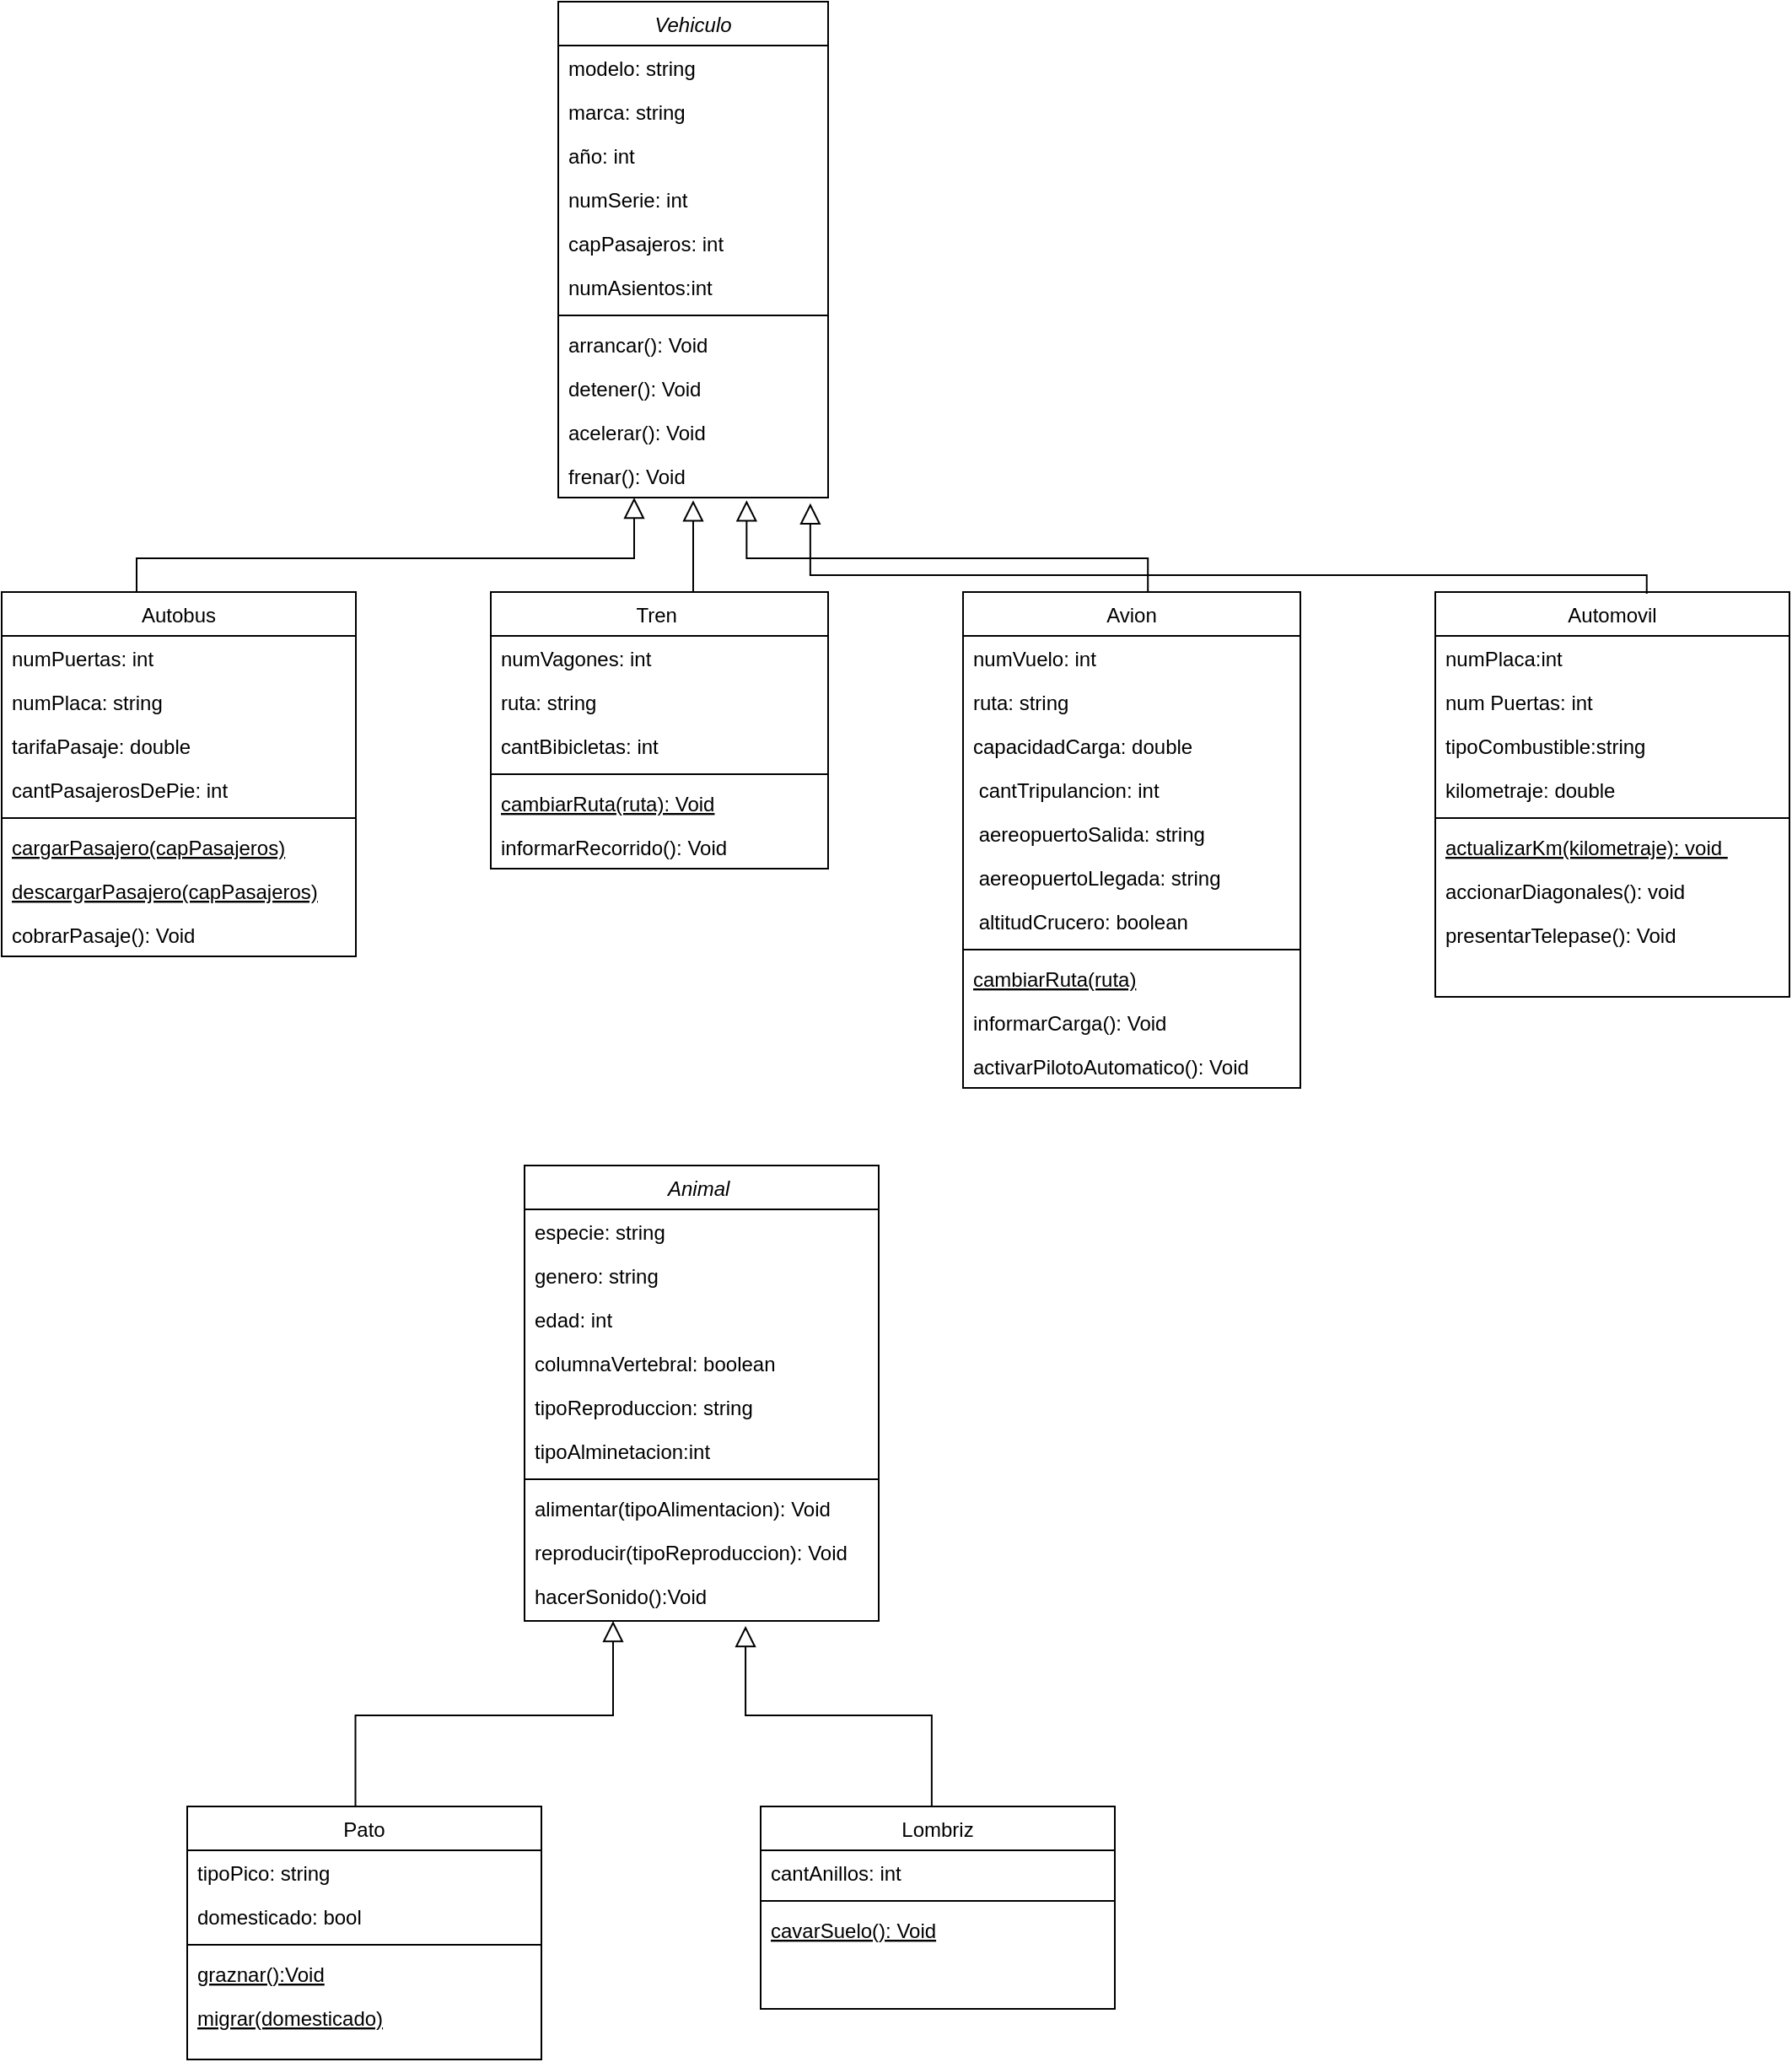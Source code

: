<mxfile version="26.2.3">
  <diagram id="C5RBs43oDa-KdzZeNtuy" name="Page-1">
    <mxGraphModel dx="3147" dy="1171" grid="1" gridSize="10" guides="1" tooltips="1" connect="1" arrows="1" fold="1" page="1" pageScale="1" pageWidth="827" pageHeight="1169" math="0" shadow="0">
      <root>
        <mxCell id="WIyWlLk6GJQsqaUBKTNV-0" />
        <mxCell id="WIyWlLk6GJQsqaUBKTNV-1" parent="WIyWlLk6GJQsqaUBKTNV-0" />
        <mxCell id="zkfFHV4jXpPFQw0GAbJ--0" value="Vehiculo" style="swimlane;fontStyle=2;align=center;verticalAlign=top;childLayout=stackLayout;horizontal=1;startSize=26;horizontalStack=0;resizeParent=1;resizeLast=0;collapsible=1;marginBottom=0;rounded=0;shadow=0;strokeWidth=1;" parent="WIyWlLk6GJQsqaUBKTNV-1" vertex="1">
          <mxGeometry x="-440" y="10" width="160" height="294" as="geometry">
            <mxRectangle x="230" y="140" width="160" height="26" as="alternateBounds" />
          </mxGeometry>
        </mxCell>
        <mxCell id="zkfFHV4jXpPFQw0GAbJ--1" value="modelo: string" style="text;align=left;verticalAlign=top;spacingLeft=4;spacingRight=4;overflow=hidden;rotatable=0;points=[[0,0.5],[1,0.5]];portConstraint=eastwest;" parent="zkfFHV4jXpPFQw0GAbJ--0" vertex="1">
          <mxGeometry y="26" width="160" height="26" as="geometry" />
        </mxCell>
        <mxCell id="_x3xow_RQGuz-umn8x1I-0" value="marca: string" style="text;align=left;verticalAlign=top;spacingLeft=4;spacingRight=4;overflow=hidden;rotatable=0;points=[[0,0.5],[1,0.5]];portConstraint=eastwest;" parent="zkfFHV4jXpPFQw0GAbJ--0" vertex="1">
          <mxGeometry y="52" width="160" height="26" as="geometry" />
        </mxCell>
        <mxCell id="_x3xow_RQGuz-umn8x1I-1" value="año: int" style="text;align=left;verticalAlign=top;spacingLeft=4;spacingRight=4;overflow=hidden;rotatable=0;points=[[0,0.5],[1,0.5]];portConstraint=eastwest;" parent="zkfFHV4jXpPFQw0GAbJ--0" vertex="1">
          <mxGeometry y="78" width="160" height="26" as="geometry" />
        </mxCell>
        <mxCell id="_x3xow_RQGuz-umn8x1I-2" value="numSerie: int" style="text;align=left;verticalAlign=top;spacingLeft=4;spacingRight=4;overflow=hidden;rotatable=0;points=[[0,0.5],[1,0.5]];portConstraint=eastwest;" parent="zkfFHV4jXpPFQw0GAbJ--0" vertex="1">
          <mxGeometry y="104" width="160" height="26" as="geometry" />
        </mxCell>
        <mxCell id="zkfFHV4jXpPFQw0GAbJ--2" value="capPasajeros: int" style="text;align=left;verticalAlign=top;spacingLeft=4;spacingRight=4;overflow=hidden;rotatable=0;points=[[0,0.5],[1,0.5]];portConstraint=eastwest;rounded=0;shadow=0;html=0;" parent="zkfFHV4jXpPFQw0GAbJ--0" vertex="1">
          <mxGeometry y="130" width="160" height="26" as="geometry" />
        </mxCell>
        <mxCell id="zkfFHV4jXpPFQw0GAbJ--3" value="numAsientos:int" style="text;align=left;verticalAlign=top;spacingLeft=4;spacingRight=4;overflow=hidden;rotatable=0;points=[[0,0.5],[1,0.5]];portConstraint=eastwest;rounded=0;shadow=0;html=0;" parent="zkfFHV4jXpPFQw0GAbJ--0" vertex="1">
          <mxGeometry y="156" width="160" height="26" as="geometry" />
        </mxCell>
        <mxCell id="zkfFHV4jXpPFQw0GAbJ--4" value="" style="line;html=1;strokeWidth=1;align=left;verticalAlign=middle;spacingTop=-1;spacingLeft=3;spacingRight=3;rotatable=0;labelPosition=right;points=[];portConstraint=eastwest;" parent="zkfFHV4jXpPFQw0GAbJ--0" vertex="1">
          <mxGeometry y="182" width="160" height="8" as="geometry" />
        </mxCell>
        <mxCell id="zkfFHV4jXpPFQw0GAbJ--5" value="arrancar(): Void" style="text;align=left;verticalAlign=top;spacingLeft=4;spacingRight=4;overflow=hidden;rotatable=0;points=[[0,0.5],[1,0.5]];portConstraint=eastwest;" parent="zkfFHV4jXpPFQw0GAbJ--0" vertex="1">
          <mxGeometry y="190" width="160" height="26" as="geometry" />
        </mxCell>
        <mxCell id="_x3xow_RQGuz-umn8x1I-3" value="detener(): Void" style="text;align=left;verticalAlign=top;spacingLeft=4;spacingRight=4;overflow=hidden;rotatable=0;points=[[0,0.5],[1,0.5]];portConstraint=eastwest;" parent="zkfFHV4jXpPFQw0GAbJ--0" vertex="1">
          <mxGeometry y="216" width="160" height="26" as="geometry" />
        </mxCell>
        <mxCell id="_x3xow_RQGuz-umn8x1I-4" value="acelerar(): Void" style="text;align=left;verticalAlign=top;spacingLeft=4;spacingRight=4;overflow=hidden;rotatable=0;points=[[0,0.5],[1,0.5]];portConstraint=eastwest;" parent="zkfFHV4jXpPFQw0GAbJ--0" vertex="1">
          <mxGeometry y="242" width="160" height="26" as="geometry" />
        </mxCell>
        <mxCell id="_x3xow_RQGuz-umn8x1I-5" value="frenar(): Void" style="text;align=left;verticalAlign=top;spacingLeft=4;spacingRight=4;overflow=hidden;rotatable=0;points=[[0,0.5],[1,0.5]];portConstraint=eastwest;" parent="zkfFHV4jXpPFQw0GAbJ--0" vertex="1">
          <mxGeometry y="268" width="160" height="26" as="geometry" />
        </mxCell>
        <mxCell id="zkfFHV4jXpPFQw0GAbJ--6" value="Autobus" style="swimlane;fontStyle=0;align=center;verticalAlign=top;childLayout=stackLayout;horizontal=1;startSize=26;horizontalStack=0;resizeParent=1;resizeLast=0;collapsible=1;marginBottom=0;rounded=0;shadow=0;strokeWidth=1;" parent="WIyWlLk6GJQsqaUBKTNV-1" vertex="1">
          <mxGeometry x="-770" y="360" width="210" height="216" as="geometry">
            <mxRectangle x="130" y="380" width="160" height="26" as="alternateBounds" />
          </mxGeometry>
        </mxCell>
        <mxCell id="zkfFHV4jXpPFQw0GAbJ--7" value="numPuertas: int " style="text;align=left;verticalAlign=top;spacingLeft=4;spacingRight=4;overflow=hidden;rotatable=0;points=[[0,0.5],[1,0.5]];portConstraint=eastwest;" parent="zkfFHV4jXpPFQw0GAbJ--6" vertex="1">
          <mxGeometry y="26" width="210" height="26" as="geometry" />
        </mxCell>
        <mxCell id="zkfFHV4jXpPFQw0GAbJ--8" value="numPlaca: string" style="text;align=left;verticalAlign=top;spacingLeft=4;spacingRight=4;overflow=hidden;rotatable=0;points=[[0,0.5],[1,0.5]];portConstraint=eastwest;rounded=0;shadow=0;html=0;" parent="zkfFHV4jXpPFQw0GAbJ--6" vertex="1">
          <mxGeometry y="52" width="210" height="26" as="geometry" />
        </mxCell>
        <mxCell id="_x3xow_RQGuz-umn8x1I-13" value="tarifaPasaje: double" style="text;align=left;verticalAlign=top;spacingLeft=4;spacingRight=4;overflow=hidden;rotatable=0;points=[[0,0.5],[1,0.5]];portConstraint=eastwest;rounded=0;shadow=0;html=0;" parent="zkfFHV4jXpPFQw0GAbJ--6" vertex="1">
          <mxGeometry y="78" width="210" height="26" as="geometry" />
        </mxCell>
        <mxCell id="_x3xow_RQGuz-umn8x1I-34" value="cantPasajerosDePie: int" style="text;align=left;verticalAlign=top;spacingLeft=4;spacingRight=4;overflow=hidden;rotatable=0;points=[[0,0.5],[1,0.5]];portConstraint=eastwest;rounded=0;shadow=0;html=0;" parent="zkfFHV4jXpPFQw0GAbJ--6" vertex="1">
          <mxGeometry y="104" width="210" height="26" as="geometry" />
        </mxCell>
        <mxCell id="zkfFHV4jXpPFQw0GAbJ--9" value="" style="line;html=1;strokeWidth=1;align=left;verticalAlign=middle;spacingTop=-1;spacingLeft=3;spacingRight=3;rotatable=0;labelPosition=right;points=[];portConstraint=eastwest;" parent="zkfFHV4jXpPFQw0GAbJ--6" vertex="1">
          <mxGeometry y="130" width="210" height="8" as="geometry" />
        </mxCell>
        <mxCell id="zkfFHV4jXpPFQw0GAbJ--10" value="cargarPasajero(capPasajeros)" style="text;align=left;verticalAlign=top;spacingLeft=4;spacingRight=4;overflow=hidden;rotatable=0;points=[[0,0.5],[1,0.5]];portConstraint=eastwest;fontStyle=4" parent="zkfFHV4jXpPFQw0GAbJ--6" vertex="1">
          <mxGeometry y="138" width="210" height="26" as="geometry" />
        </mxCell>
        <mxCell id="_x3xow_RQGuz-umn8x1I-14" value="descargarPasajero(capPasajeros)" style="text;align=left;verticalAlign=top;spacingLeft=4;spacingRight=4;overflow=hidden;rotatable=0;points=[[0,0.5],[1,0.5]];portConstraint=eastwest;fontStyle=4" parent="zkfFHV4jXpPFQw0GAbJ--6" vertex="1">
          <mxGeometry y="164" width="210" height="26" as="geometry" />
        </mxCell>
        <mxCell id="zkfFHV4jXpPFQw0GAbJ--11" value="cobrarPasaje(): Void" style="text;align=left;verticalAlign=top;spacingLeft=4;spacingRight=4;overflow=hidden;rotatable=0;points=[[0,0.5],[1,0.5]];portConstraint=eastwest;" parent="zkfFHV4jXpPFQw0GAbJ--6" vertex="1">
          <mxGeometry y="190" width="210" height="26" as="geometry" />
        </mxCell>
        <mxCell id="zkfFHV4jXpPFQw0GAbJ--12" value="" style="endArrow=block;endSize=10;endFill=0;shadow=0;strokeWidth=1;rounded=0;curved=0;edgeStyle=elbowEdgeStyle;elbow=vertical;" parent="WIyWlLk6GJQsqaUBKTNV-1" edge="1">
          <mxGeometry width="160" relative="1" as="geometry">
            <mxPoint x="-690" y="360" as="sourcePoint" />
            <mxPoint x="-395" y="304.0" as="targetPoint" />
            <Array as="points">
              <mxPoint x="-555" y="340" />
            </Array>
          </mxGeometry>
        </mxCell>
        <mxCell id="zkfFHV4jXpPFQw0GAbJ--16" value="" style="endArrow=block;endSize=10;endFill=0;shadow=0;strokeWidth=1;rounded=0;curved=0;edgeStyle=elbowEdgeStyle;elbow=horizontal;exitX=0.544;exitY=0.008;exitDx=0;exitDy=0;exitPerimeter=0;entryX=0.505;entryY=1.063;entryDx=0;entryDy=0;entryPerimeter=0;" parent="WIyWlLk6GJQsqaUBKTNV-1" source="_x3xow_RQGuz-umn8x1I-16" target="_x3xow_RQGuz-umn8x1I-5" edge="1">
          <mxGeometry width="160" relative="1" as="geometry">
            <mxPoint x="-270" y="380" as="sourcePoint" />
            <mxPoint x="-349" y="330" as="targetPoint" />
            <Array as="points">
              <mxPoint x="-360" y="330" />
              <mxPoint x="-360" y="330" />
            </Array>
          </mxGeometry>
        </mxCell>
        <mxCell id="_x3xow_RQGuz-umn8x1I-16" value="Tren " style="swimlane;fontStyle=0;align=center;verticalAlign=top;childLayout=stackLayout;horizontal=1;startSize=26;horizontalStack=0;resizeParent=1;resizeLast=0;collapsible=1;marginBottom=0;rounded=0;shadow=0;strokeWidth=1;" parent="WIyWlLk6GJQsqaUBKTNV-1" vertex="1">
          <mxGeometry x="-480" y="360" width="200" height="164" as="geometry">
            <mxRectangle x="130" y="380" width="160" height="26" as="alternateBounds" />
          </mxGeometry>
        </mxCell>
        <mxCell id="_x3xow_RQGuz-umn8x1I-17" value="numVagones: int " style="text;align=left;verticalAlign=top;spacingLeft=4;spacingRight=4;overflow=hidden;rotatable=0;points=[[0,0.5],[1,0.5]];portConstraint=eastwest;" parent="_x3xow_RQGuz-umn8x1I-16" vertex="1">
          <mxGeometry y="26" width="200" height="26" as="geometry" />
        </mxCell>
        <mxCell id="_x3xow_RQGuz-umn8x1I-18" value="ruta: string" style="text;align=left;verticalAlign=top;spacingLeft=4;spacingRight=4;overflow=hidden;rotatable=0;points=[[0,0.5],[1,0.5]];portConstraint=eastwest;rounded=0;shadow=0;html=0;" parent="_x3xow_RQGuz-umn8x1I-16" vertex="1">
          <mxGeometry y="52" width="200" height="26" as="geometry" />
        </mxCell>
        <mxCell id="_x3xow_RQGuz-umn8x1I-36" value="cantBibicletas: int" style="text;align=left;verticalAlign=top;spacingLeft=4;spacingRight=4;overflow=hidden;rotatable=0;points=[[0,0.5],[1,0.5]];portConstraint=eastwest;rounded=0;shadow=0;html=0;" parent="_x3xow_RQGuz-umn8x1I-16" vertex="1">
          <mxGeometry y="78" width="200" height="26" as="geometry" />
        </mxCell>
        <mxCell id="_x3xow_RQGuz-umn8x1I-20" value="" style="line;html=1;strokeWidth=1;align=left;verticalAlign=middle;spacingTop=-1;spacingLeft=3;spacingRight=3;rotatable=0;labelPosition=right;points=[];portConstraint=eastwest;" parent="_x3xow_RQGuz-umn8x1I-16" vertex="1">
          <mxGeometry y="104" width="200" height="8" as="geometry" />
        </mxCell>
        <mxCell id="_x3xow_RQGuz-umn8x1I-21" value="cambiarRuta(ruta): Void" style="text;align=left;verticalAlign=top;spacingLeft=4;spacingRight=4;overflow=hidden;rotatable=0;points=[[0,0.5],[1,0.5]];portConstraint=eastwest;fontStyle=4" parent="_x3xow_RQGuz-umn8x1I-16" vertex="1">
          <mxGeometry y="112" width="200" height="26" as="geometry" />
        </mxCell>
        <mxCell id="_x3xow_RQGuz-umn8x1I-23" value="informarRecorrido(): Void" style="text;align=left;verticalAlign=top;spacingLeft=4;spacingRight=4;overflow=hidden;rotatable=0;points=[[0,0.5],[1,0.5]];portConstraint=eastwest;" parent="_x3xow_RQGuz-umn8x1I-16" vertex="1">
          <mxGeometry y="138" width="200" height="26" as="geometry" />
        </mxCell>
        <mxCell id="_x3xow_RQGuz-umn8x1I-25" value="" style="endArrow=block;endSize=10;endFill=0;shadow=0;strokeWidth=1;rounded=0;curved=0;edgeStyle=elbowEdgeStyle;elbow=vertical;exitX=0.548;exitY=0.009;exitDx=0;exitDy=0;entryX=0.698;entryY=1.063;entryDx=0;entryDy=0;entryPerimeter=0;exitPerimeter=0;" parent="WIyWlLk6GJQsqaUBKTNV-1" source="_x3xow_RQGuz-umn8x1I-26" target="_x3xow_RQGuz-umn8x1I-5" edge="1">
          <mxGeometry width="160" relative="1" as="geometry">
            <mxPoint x="-100" y="360" as="sourcePoint" />
            <mxPoint x="-360" y="310" as="targetPoint" />
            <Array as="points">
              <mxPoint x="-350" y="340" />
              <mxPoint x="-350" y="340" />
            </Array>
          </mxGeometry>
        </mxCell>
        <mxCell id="_x3xow_RQGuz-umn8x1I-26" value="Avion" style="swimlane;fontStyle=0;align=center;verticalAlign=top;childLayout=stackLayout;horizontal=1;startSize=26;horizontalStack=0;resizeParent=1;resizeLast=0;collapsible=1;marginBottom=0;rounded=0;shadow=0;strokeWidth=1;" parent="WIyWlLk6GJQsqaUBKTNV-1" vertex="1">
          <mxGeometry x="-200" y="360" width="200" height="294" as="geometry">
            <mxRectangle x="130" y="380" width="160" height="26" as="alternateBounds" />
          </mxGeometry>
        </mxCell>
        <mxCell id="_x3xow_RQGuz-umn8x1I-27" value="numVuelo: int " style="text;align=left;verticalAlign=top;spacingLeft=4;spacingRight=4;overflow=hidden;rotatable=0;points=[[0,0.5],[1,0.5]];portConstraint=eastwest;" parent="_x3xow_RQGuz-umn8x1I-26" vertex="1">
          <mxGeometry y="26" width="200" height="26" as="geometry" />
        </mxCell>
        <mxCell id="_x3xow_RQGuz-umn8x1I-28" value="ruta: string" style="text;align=left;verticalAlign=top;spacingLeft=4;spacingRight=4;overflow=hidden;rotatable=0;points=[[0,0.5],[1,0.5]];portConstraint=eastwest;rounded=0;shadow=0;html=0;" parent="_x3xow_RQGuz-umn8x1I-26" vertex="1">
          <mxGeometry y="52" width="200" height="26" as="geometry" />
        </mxCell>
        <mxCell id="_x3xow_RQGuz-umn8x1I-29" value="capacidadCarga: double" style="text;align=left;verticalAlign=top;spacingLeft=4;spacingRight=4;overflow=hidden;rotatable=0;points=[[0,0.5],[1,0.5]];portConstraint=eastwest;rounded=0;shadow=0;html=0;" parent="_x3xow_RQGuz-umn8x1I-26" vertex="1">
          <mxGeometry y="78" width="200" height="26" as="geometry" />
        </mxCell>
        <mxCell id="_x3xow_RQGuz-umn8x1I-37" value=" cantTripulancion: int " style="text;align=left;verticalAlign=top;spacingLeft=4;spacingRight=4;overflow=hidden;rotatable=0;points=[[0,0.5],[1,0.5]];portConstraint=eastwest;rounded=0;shadow=0;html=0;" parent="_x3xow_RQGuz-umn8x1I-26" vertex="1">
          <mxGeometry y="104" width="200" height="26" as="geometry" />
        </mxCell>
        <mxCell id="_x3xow_RQGuz-umn8x1I-38" value=" aereopuertoSalida: string " style="text;align=left;verticalAlign=top;spacingLeft=4;spacingRight=4;overflow=hidden;rotatable=0;points=[[0,0.5],[1,0.5]];portConstraint=eastwest;rounded=0;shadow=0;html=0;" parent="_x3xow_RQGuz-umn8x1I-26" vertex="1">
          <mxGeometry y="130" width="200" height="26" as="geometry" />
        </mxCell>
        <mxCell id="_x3xow_RQGuz-umn8x1I-39" value=" aereopuertoLlegada: string " style="text;align=left;verticalAlign=top;spacingLeft=4;spacingRight=4;overflow=hidden;rotatable=0;points=[[0,0.5],[1,0.5]];portConstraint=eastwest;rounded=0;shadow=0;html=0;" parent="_x3xow_RQGuz-umn8x1I-26" vertex="1">
          <mxGeometry y="156" width="200" height="26" as="geometry" />
        </mxCell>
        <mxCell id="_x3xow_RQGuz-umn8x1I-40" value=" altitudCrucero: boolean" style="text;align=left;verticalAlign=top;spacingLeft=4;spacingRight=4;overflow=hidden;rotatable=0;points=[[0,0.5],[1,0.5]];portConstraint=eastwest;rounded=0;shadow=0;html=0;" parent="_x3xow_RQGuz-umn8x1I-26" vertex="1">
          <mxGeometry y="182" width="200" height="26" as="geometry" />
        </mxCell>
        <mxCell id="_x3xow_RQGuz-umn8x1I-30" value="" style="line;html=1;strokeWidth=1;align=left;verticalAlign=middle;spacingTop=-1;spacingLeft=3;spacingRight=3;rotatable=0;labelPosition=right;points=[];portConstraint=eastwest;" parent="_x3xow_RQGuz-umn8x1I-26" vertex="1">
          <mxGeometry y="208" width="200" height="8" as="geometry" />
        </mxCell>
        <mxCell id="_x3xow_RQGuz-umn8x1I-31" value="cambiarRuta(ruta)" style="text;align=left;verticalAlign=top;spacingLeft=4;spacingRight=4;overflow=hidden;rotatable=0;points=[[0,0.5],[1,0.5]];portConstraint=eastwest;fontStyle=4" parent="_x3xow_RQGuz-umn8x1I-26" vertex="1">
          <mxGeometry y="216" width="200" height="26" as="geometry" />
        </mxCell>
        <mxCell id="_x3xow_RQGuz-umn8x1I-32" value="informarCarga(): Void" style="text;align=left;verticalAlign=top;spacingLeft=4;spacingRight=4;overflow=hidden;rotatable=0;points=[[0,0.5],[1,0.5]];portConstraint=eastwest;" parent="_x3xow_RQGuz-umn8x1I-26" vertex="1">
          <mxGeometry y="242" width="200" height="26" as="geometry" />
        </mxCell>
        <mxCell id="_x3xow_RQGuz-umn8x1I-41" value="activarPilotoAutomatico(): Void" style="text;align=left;verticalAlign=top;spacingLeft=4;spacingRight=4;overflow=hidden;rotatable=0;points=[[0,0.5],[1,0.5]];portConstraint=eastwest;" parent="_x3xow_RQGuz-umn8x1I-26" vertex="1">
          <mxGeometry y="268" width="200" height="26" as="geometry" />
        </mxCell>
        <mxCell id="_x3xow_RQGuz-umn8x1I-67" value="Automovil" style="swimlane;fontStyle=0;align=center;verticalAlign=top;childLayout=stackLayout;horizontal=1;startSize=26;horizontalStack=0;resizeParent=1;resizeLast=0;collapsible=1;marginBottom=0;rounded=0;shadow=0;strokeWidth=1;" parent="WIyWlLk6GJQsqaUBKTNV-1" vertex="1">
          <mxGeometry x="80" y="360" width="210" height="240" as="geometry">
            <mxRectangle x="130" y="380" width="160" height="26" as="alternateBounds" />
          </mxGeometry>
        </mxCell>
        <mxCell id="_x3xow_RQGuz-umn8x1I-69" value="numPlaca:int" style="text;align=left;verticalAlign=top;spacingLeft=4;spacingRight=4;overflow=hidden;rotatable=0;points=[[0,0.5],[1,0.5]];portConstraint=eastwest;rounded=0;shadow=0;html=0;" parent="_x3xow_RQGuz-umn8x1I-67" vertex="1">
          <mxGeometry y="26" width="210" height="26" as="geometry" />
        </mxCell>
        <mxCell id="_x3xow_RQGuz-umn8x1I-74" value="num Puertas: int" style="text;align=left;verticalAlign=top;spacingLeft=4;spacingRight=4;overflow=hidden;rotatable=0;points=[[0,0.5],[1,0.5]];portConstraint=eastwest;rounded=0;shadow=0;html=0;" parent="_x3xow_RQGuz-umn8x1I-67" vertex="1">
          <mxGeometry y="52" width="210" height="26" as="geometry" />
        </mxCell>
        <mxCell id="_x3xow_RQGuz-umn8x1I-80" value="tipoCombustible:string&#xa;" style="text;align=left;verticalAlign=top;spacingLeft=4;spacingRight=4;overflow=hidden;rotatable=0;points=[[0,0.5],[1,0.5]];portConstraint=eastwest;rounded=0;shadow=0;html=0;" parent="_x3xow_RQGuz-umn8x1I-67" vertex="1">
          <mxGeometry y="78" width="210" height="26" as="geometry" />
        </mxCell>
        <mxCell id="_x3xow_RQGuz-umn8x1I-81" value="kilometraje: double" style="text;align=left;verticalAlign=top;spacingLeft=4;spacingRight=4;overflow=hidden;rotatable=0;points=[[0,0.5],[1,0.5]];portConstraint=eastwest;rounded=0;shadow=0;html=0;" parent="_x3xow_RQGuz-umn8x1I-67" vertex="1">
          <mxGeometry y="104" width="210" height="26" as="geometry" />
        </mxCell>
        <mxCell id="_x3xow_RQGuz-umn8x1I-75" value="" style="line;html=1;strokeWidth=1;align=left;verticalAlign=middle;spacingTop=-1;spacingLeft=3;spacingRight=3;rotatable=0;labelPosition=right;points=[];portConstraint=eastwest;" parent="_x3xow_RQGuz-umn8x1I-67" vertex="1">
          <mxGeometry y="130" width="210" height="8" as="geometry" />
        </mxCell>
        <mxCell id="_x3xow_RQGuz-umn8x1I-76" value="actualizarKm(kilometraje): void " style="text;align=left;verticalAlign=top;spacingLeft=4;spacingRight=4;overflow=hidden;rotatable=0;points=[[0,0.5],[1,0.5]];portConstraint=eastwest;fontStyle=4" parent="_x3xow_RQGuz-umn8x1I-67" vertex="1">
          <mxGeometry y="138" width="210" height="26" as="geometry" />
        </mxCell>
        <mxCell id="_x3xow_RQGuz-umn8x1I-77" value="accionarDiagonales(): void" style="text;align=left;verticalAlign=top;spacingLeft=4;spacingRight=4;overflow=hidden;rotatable=0;points=[[0,0.5],[1,0.5]];portConstraint=eastwest;" parent="_x3xow_RQGuz-umn8x1I-67" vertex="1">
          <mxGeometry y="164" width="210" height="26" as="geometry" />
        </mxCell>
        <mxCell id="_x3xow_RQGuz-umn8x1I-78" value="presentarTelepase(): Void" style="text;align=left;verticalAlign=top;spacingLeft=4;spacingRight=4;overflow=hidden;rotatable=0;points=[[0,0.5],[1,0.5]];portConstraint=eastwest;" parent="_x3xow_RQGuz-umn8x1I-67" vertex="1">
          <mxGeometry y="190" width="210" height="26" as="geometry" />
        </mxCell>
        <mxCell id="_x3xow_RQGuz-umn8x1I-79" value="" style="endArrow=block;endSize=10;endFill=0;shadow=0;strokeWidth=1;rounded=0;curved=0;edgeStyle=elbowEdgeStyle;elbow=vertical;exitX=0.597;exitY=0.004;exitDx=0;exitDy=0;entryX=0.934;entryY=1.129;entryDx=0;entryDy=0;entryPerimeter=0;exitPerimeter=0;" parent="WIyWlLk6GJQsqaUBKTNV-1" source="_x3xow_RQGuz-umn8x1I-67" target="_x3xow_RQGuz-umn8x1I-5" edge="1">
          <mxGeometry width="160" relative="1" as="geometry">
            <mxPoint x="35" y="373" as="sourcePoint" />
            <mxPoint x="-318" y="316" as="targetPoint" />
            <Array as="points">
              <mxPoint x="-340" y="350" />
              <mxPoint x="-340" y="350" />
            </Array>
          </mxGeometry>
        </mxCell>
        <mxCell id="-HWuFjG2yqkWY8YFfE7H-0" value="Animal " style="swimlane;fontStyle=2;align=center;verticalAlign=top;childLayout=stackLayout;horizontal=1;startSize=26;horizontalStack=0;resizeParent=1;resizeLast=0;collapsible=1;marginBottom=0;rounded=0;shadow=0;strokeWidth=1;" vertex="1" parent="WIyWlLk6GJQsqaUBKTNV-1">
          <mxGeometry x="-460" y="700" width="210" height="270" as="geometry">
            <mxRectangle x="230" y="140" width="160" height="26" as="alternateBounds" />
          </mxGeometry>
        </mxCell>
        <mxCell id="-HWuFjG2yqkWY8YFfE7H-1" value="especie: string" style="text;align=left;verticalAlign=top;spacingLeft=4;spacingRight=4;overflow=hidden;rotatable=0;points=[[0,0.5],[1,0.5]];portConstraint=eastwest;" vertex="1" parent="-HWuFjG2yqkWY8YFfE7H-0">
          <mxGeometry y="26" width="210" height="26" as="geometry" />
        </mxCell>
        <mxCell id="-HWuFjG2yqkWY8YFfE7H-2" value="genero: string" style="text;align=left;verticalAlign=top;spacingLeft=4;spacingRight=4;overflow=hidden;rotatable=0;points=[[0,0.5],[1,0.5]];portConstraint=eastwest;" vertex="1" parent="-HWuFjG2yqkWY8YFfE7H-0">
          <mxGeometry y="52" width="210" height="26" as="geometry" />
        </mxCell>
        <mxCell id="-HWuFjG2yqkWY8YFfE7H-3" value="edad: int" style="text;align=left;verticalAlign=top;spacingLeft=4;spacingRight=4;overflow=hidden;rotatable=0;points=[[0,0.5],[1,0.5]];portConstraint=eastwest;" vertex="1" parent="-HWuFjG2yqkWY8YFfE7H-0">
          <mxGeometry y="78" width="210" height="26" as="geometry" />
        </mxCell>
        <mxCell id="-HWuFjG2yqkWY8YFfE7H-4" value="columnaVertebral: boolean" style="text;align=left;verticalAlign=top;spacingLeft=4;spacingRight=4;overflow=hidden;rotatable=0;points=[[0,0.5],[1,0.5]];portConstraint=eastwest;" vertex="1" parent="-HWuFjG2yqkWY8YFfE7H-0">
          <mxGeometry y="104" width="210" height="26" as="geometry" />
        </mxCell>
        <mxCell id="-HWuFjG2yqkWY8YFfE7H-5" value="tipoReproduccion: string" style="text;align=left;verticalAlign=top;spacingLeft=4;spacingRight=4;overflow=hidden;rotatable=0;points=[[0,0.5],[1,0.5]];portConstraint=eastwest;rounded=0;shadow=0;html=0;" vertex="1" parent="-HWuFjG2yqkWY8YFfE7H-0">
          <mxGeometry y="130" width="210" height="26" as="geometry" />
        </mxCell>
        <mxCell id="-HWuFjG2yqkWY8YFfE7H-6" value="tipoAlminetacion:int" style="text;align=left;verticalAlign=top;spacingLeft=4;spacingRight=4;overflow=hidden;rotatable=0;points=[[0,0.5],[1,0.5]];portConstraint=eastwest;rounded=0;shadow=0;html=0;" vertex="1" parent="-HWuFjG2yqkWY8YFfE7H-0">
          <mxGeometry y="156" width="210" height="26" as="geometry" />
        </mxCell>
        <mxCell id="-HWuFjG2yqkWY8YFfE7H-7" value="" style="line;html=1;strokeWidth=1;align=left;verticalAlign=middle;spacingTop=-1;spacingLeft=3;spacingRight=3;rotatable=0;labelPosition=right;points=[];portConstraint=eastwest;" vertex="1" parent="-HWuFjG2yqkWY8YFfE7H-0">
          <mxGeometry y="182" width="210" height="8" as="geometry" />
        </mxCell>
        <mxCell id="-HWuFjG2yqkWY8YFfE7H-8" value="alimentar(tipoAlimentacion): Void" style="text;align=left;verticalAlign=top;spacingLeft=4;spacingRight=4;overflow=hidden;rotatable=0;points=[[0,0.5],[1,0.5]];portConstraint=eastwest;" vertex="1" parent="-HWuFjG2yqkWY8YFfE7H-0">
          <mxGeometry y="190" width="210" height="26" as="geometry" />
        </mxCell>
        <mxCell id="-HWuFjG2yqkWY8YFfE7H-9" value="reproducir(tipoReproduccion): Void" style="text;align=left;verticalAlign=top;spacingLeft=4;spacingRight=4;overflow=hidden;rotatable=0;points=[[0,0.5],[1,0.5]];portConstraint=eastwest;" vertex="1" parent="-HWuFjG2yqkWY8YFfE7H-0">
          <mxGeometry y="216" width="210" height="26" as="geometry" />
        </mxCell>
        <mxCell id="-HWuFjG2yqkWY8YFfE7H-10" value="hacerSonido():Void" style="text;align=left;verticalAlign=top;spacingLeft=4;spacingRight=4;overflow=hidden;rotatable=0;points=[[0,0.5],[1,0.5]];portConstraint=eastwest;" vertex="1" parent="-HWuFjG2yqkWY8YFfE7H-0">
          <mxGeometry y="242" width="210" height="26" as="geometry" />
        </mxCell>
        <mxCell id="-HWuFjG2yqkWY8YFfE7H-13" value="" style="endArrow=block;endSize=10;endFill=0;shadow=0;strokeWidth=1;rounded=0;curved=0;edgeStyle=elbowEdgeStyle;elbow=vertical;exitX=0.475;exitY=-0.001;exitDx=0;exitDy=0;exitPerimeter=0;entryX=0.25;entryY=1;entryDx=0;entryDy=0;" edge="1" parent="WIyWlLk6GJQsqaUBKTNV-1" source="-HWuFjG2yqkWY8YFfE7H-14" target="-HWuFjG2yqkWY8YFfE7H-0">
          <mxGeometry width="160" relative="1" as="geometry">
            <mxPoint x="-561" y="1046" as="sourcePoint" />
            <mxPoint x="-266" y="990.0" as="targetPoint" />
            <Array as="points">
              <mxPoint x="-426" y="1026" />
            </Array>
          </mxGeometry>
        </mxCell>
        <mxCell id="-HWuFjG2yqkWY8YFfE7H-14" value="Pato" style="swimlane;fontStyle=0;align=center;verticalAlign=top;childLayout=stackLayout;horizontal=1;startSize=26;horizontalStack=0;resizeParent=1;resizeLast=0;collapsible=1;marginBottom=0;rounded=0;shadow=0;strokeWidth=1;" vertex="1" parent="WIyWlLk6GJQsqaUBKTNV-1">
          <mxGeometry x="-660" y="1080" width="210" height="150" as="geometry">
            <mxRectangle x="130" y="380" width="160" height="26" as="alternateBounds" />
          </mxGeometry>
        </mxCell>
        <mxCell id="-HWuFjG2yqkWY8YFfE7H-15" value="tipoPico: string " style="text;align=left;verticalAlign=top;spacingLeft=4;spacingRight=4;overflow=hidden;rotatable=0;points=[[0,0.5],[1,0.5]];portConstraint=eastwest;" vertex="1" parent="-HWuFjG2yqkWY8YFfE7H-14">
          <mxGeometry y="26" width="210" height="26" as="geometry" />
        </mxCell>
        <mxCell id="-HWuFjG2yqkWY8YFfE7H-17" value="domesticado: bool" style="text;align=left;verticalAlign=top;spacingLeft=4;spacingRight=4;overflow=hidden;rotatable=0;points=[[0,0.5],[1,0.5]];portConstraint=eastwest;rounded=0;shadow=0;html=0;" vertex="1" parent="-HWuFjG2yqkWY8YFfE7H-14">
          <mxGeometry y="52" width="210" height="26" as="geometry" />
        </mxCell>
        <mxCell id="-HWuFjG2yqkWY8YFfE7H-19" value="" style="line;html=1;strokeWidth=1;align=left;verticalAlign=middle;spacingTop=-1;spacingLeft=3;spacingRight=3;rotatable=0;labelPosition=right;points=[];portConstraint=eastwest;" vertex="1" parent="-HWuFjG2yqkWY8YFfE7H-14">
          <mxGeometry y="78" width="210" height="8" as="geometry" />
        </mxCell>
        <mxCell id="-HWuFjG2yqkWY8YFfE7H-20" value="graznar():Void" style="text;align=left;verticalAlign=top;spacingLeft=4;spacingRight=4;overflow=hidden;rotatable=0;points=[[0,0.5],[1,0.5]];portConstraint=eastwest;fontStyle=4" vertex="1" parent="-HWuFjG2yqkWY8YFfE7H-14">
          <mxGeometry y="86" width="210" height="26" as="geometry" />
        </mxCell>
        <mxCell id="-HWuFjG2yqkWY8YFfE7H-21" value="migrar(domesticado)" style="text;align=left;verticalAlign=top;spacingLeft=4;spacingRight=4;overflow=hidden;rotatable=0;points=[[0,0.5],[1,0.5]];portConstraint=eastwest;fontStyle=4" vertex="1" parent="-HWuFjG2yqkWY8YFfE7H-14">
          <mxGeometry y="112" width="210" height="26" as="geometry" />
        </mxCell>
        <mxCell id="-HWuFjG2yqkWY8YFfE7H-23" value="Lombriz" style="swimlane;fontStyle=0;align=center;verticalAlign=top;childLayout=stackLayout;horizontal=1;startSize=26;horizontalStack=0;resizeParent=1;resizeLast=0;collapsible=1;marginBottom=0;rounded=0;shadow=0;strokeWidth=1;" vertex="1" parent="WIyWlLk6GJQsqaUBKTNV-1">
          <mxGeometry x="-320" y="1080" width="210" height="120" as="geometry">
            <mxRectangle x="130" y="380" width="160" height="26" as="alternateBounds" />
          </mxGeometry>
        </mxCell>
        <mxCell id="-HWuFjG2yqkWY8YFfE7H-24" value="cantAnillos: int " style="text;align=left;verticalAlign=top;spacingLeft=4;spacingRight=4;overflow=hidden;rotatable=0;points=[[0,0.5],[1,0.5]];portConstraint=eastwest;" vertex="1" parent="-HWuFjG2yqkWY8YFfE7H-23">
          <mxGeometry y="26" width="210" height="26" as="geometry" />
        </mxCell>
        <mxCell id="-HWuFjG2yqkWY8YFfE7H-26" value="" style="line;html=1;strokeWidth=1;align=left;verticalAlign=middle;spacingTop=-1;spacingLeft=3;spacingRight=3;rotatable=0;labelPosition=right;points=[];portConstraint=eastwest;" vertex="1" parent="-HWuFjG2yqkWY8YFfE7H-23">
          <mxGeometry y="52" width="210" height="8" as="geometry" />
        </mxCell>
        <mxCell id="-HWuFjG2yqkWY8YFfE7H-28" value="cavarSuelo(): Void" style="text;align=left;verticalAlign=top;spacingLeft=4;spacingRight=4;overflow=hidden;rotatable=0;points=[[0,0.5],[1,0.5]];portConstraint=eastwest;fontStyle=4" vertex="1" parent="-HWuFjG2yqkWY8YFfE7H-23">
          <mxGeometry y="60" width="210" height="26" as="geometry" />
        </mxCell>
        <mxCell id="-HWuFjG2yqkWY8YFfE7H-29" value="" style="endArrow=block;endSize=10;endFill=0;shadow=0;strokeWidth=1;rounded=0;curved=0;edgeStyle=elbowEdgeStyle;elbow=vertical;exitX=0.483;exitY=0.001;exitDx=0;exitDy=0;exitPerimeter=0;entryX=0.624;entryY=1.192;entryDx=0;entryDy=0;entryPerimeter=0;" edge="1" parent="WIyWlLk6GJQsqaUBKTNV-1" source="-HWuFjG2yqkWY8YFfE7H-23" target="-HWuFjG2yqkWY8YFfE7H-10">
          <mxGeometry width="160" relative="1" as="geometry">
            <mxPoint x="-220" y="1070" as="sourcePoint" />
            <mxPoint x="-186" y="990.0" as="targetPoint" />
            <Array as="points">
              <mxPoint x="-346" y="1026" />
            </Array>
          </mxGeometry>
        </mxCell>
      </root>
    </mxGraphModel>
  </diagram>
</mxfile>
